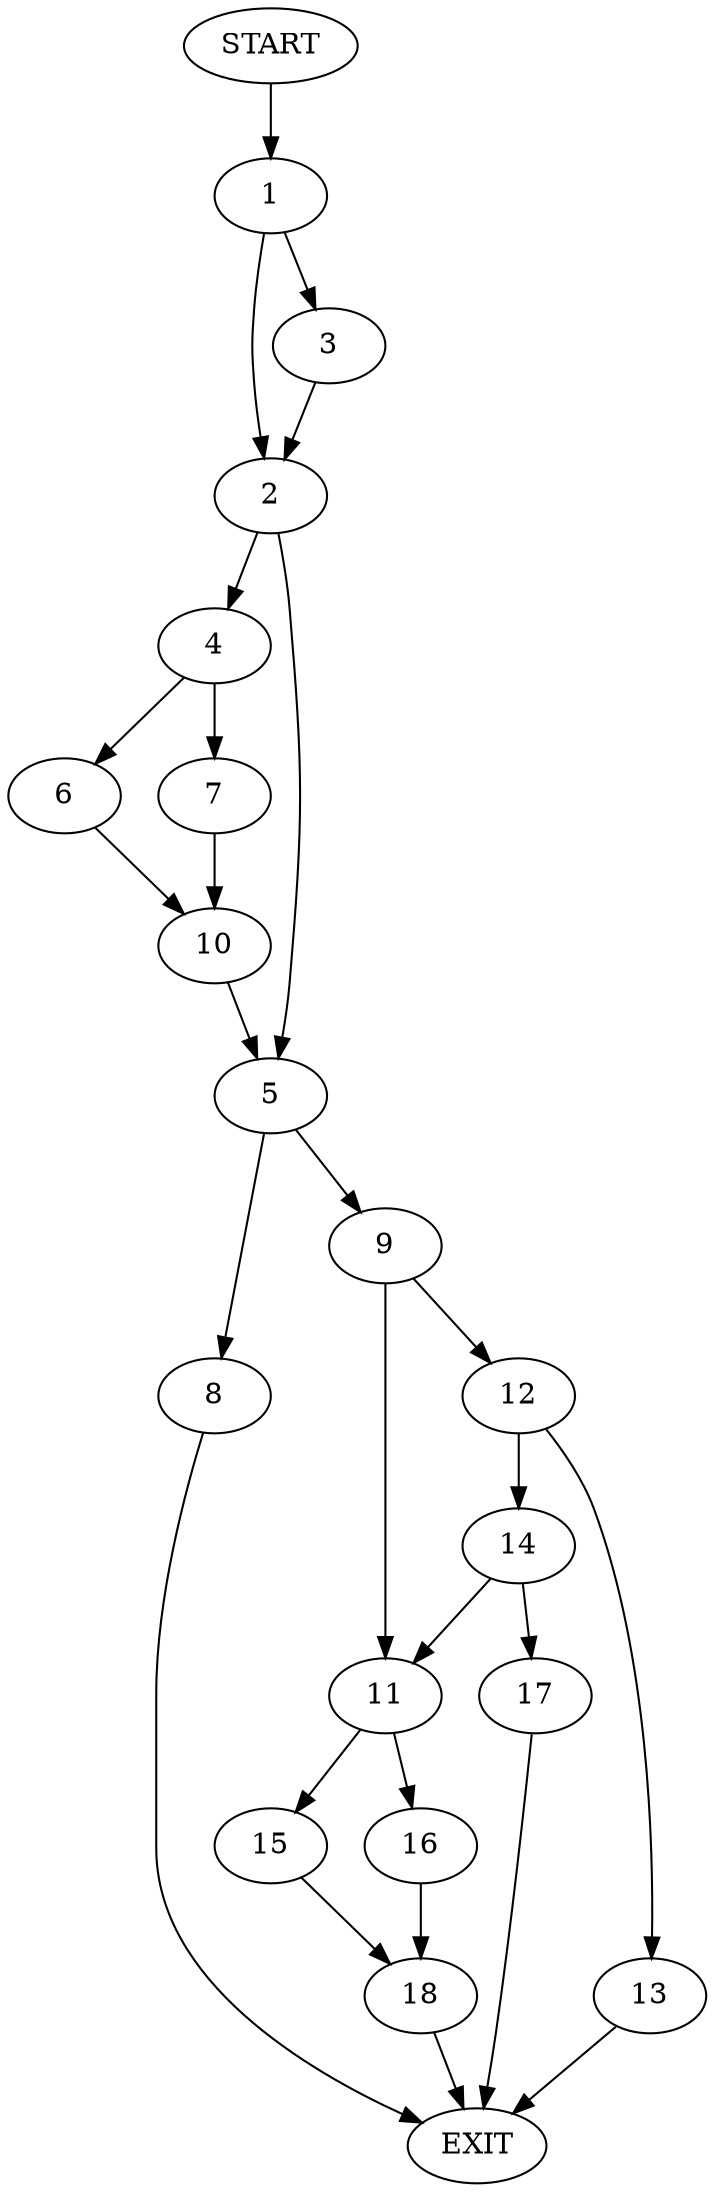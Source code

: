 digraph {
0 [label="START"]
19 [label="EXIT"]
0 -> 1
1 -> 2
1 -> 3
3 -> 2
2 -> 4
2 -> 5
4 -> 6
4 -> 7
5 -> 8
5 -> 9
6 -> 10
7 -> 10
10 -> 5
9 -> 11
9 -> 12
8 -> 19
12 -> 13
12 -> 14
11 -> 15
11 -> 16
14 -> 11
14 -> 17
13 -> 19
17 -> 19
16 -> 18
15 -> 18
18 -> 19
}
